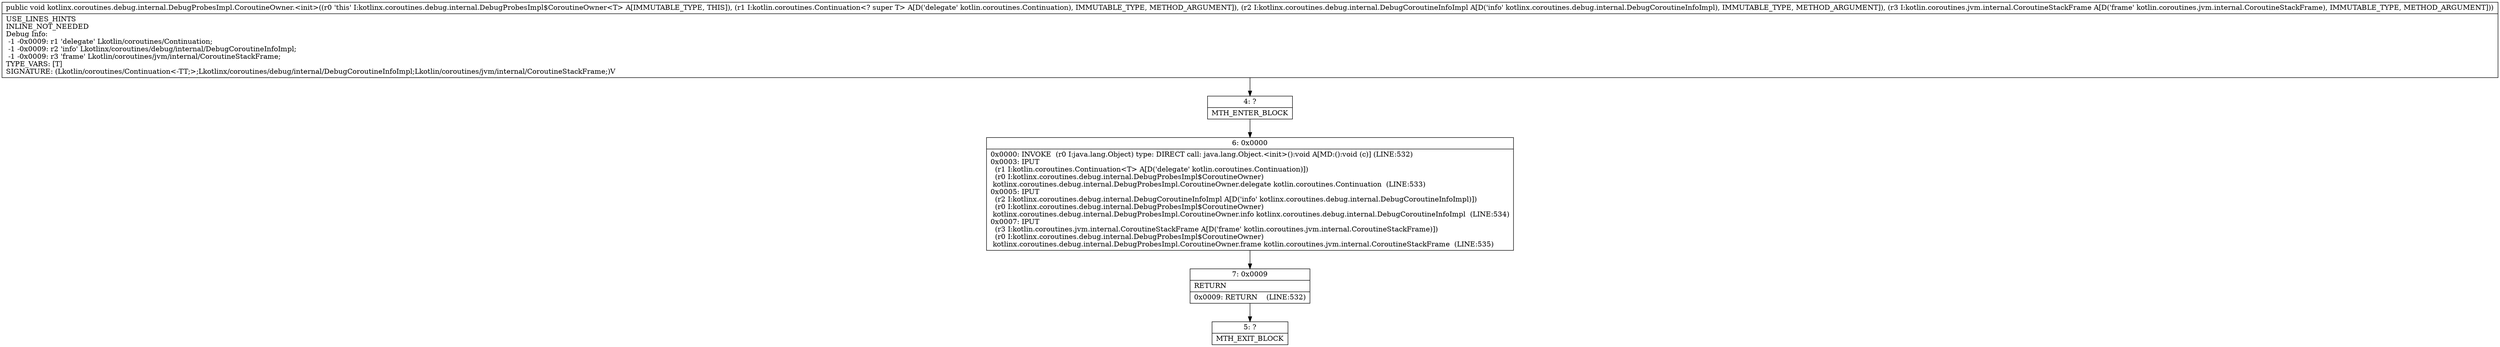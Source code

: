 digraph "CFG forkotlinx.coroutines.debug.internal.DebugProbesImpl.CoroutineOwner.\<init\>(Lkotlin\/coroutines\/Continuation;Lkotlinx\/coroutines\/debug\/internal\/DebugCoroutineInfoImpl;Lkotlin\/coroutines\/jvm\/internal\/CoroutineStackFrame;)V" {
Node_4 [shape=record,label="{4\:\ ?|MTH_ENTER_BLOCK\l}"];
Node_6 [shape=record,label="{6\:\ 0x0000|0x0000: INVOKE  (r0 I:java.lang.Object) type: DIRECT call: java.lang.Object.\<init\>():void A[MD:():void (c)] (LINE:532)\l0x0003: IPUT  \l  (r1 I:kotlin.coroutines.Continuation\<T\> A[D('delegate' kotlin.coroutines.Continuation)])\l  (r0 I:kotlinx.coroutines.debug.internal.DebugProbesImpl$CoroutineOwner)\l kotlinx.coroutines.debug.internal.DebugProbesImpl.CoroutineOwner.delegate kotlin.coroutines.Continuation  (LINE:533)\l0x0005: IPUT  \l  (r2 I:kotlinx.coroutines.debug.internal.DebugCoroutineInfoImpl A[D('info' kotlinx.coroutines.debug.internal.DebugCoroutineInfoImpl)])\l  (r0 I:kotlinx.coroutines.debug.internal.DebugProbesImpl$CoroutineOwner)\l kotlinx.coroutines.debug.internal.DebugProbesImpl.CoroutineOwner.info kotlinx.coroutines.debug.internal.DebugCoroutineInfoImpl  (LINE:534)\l0x0007: IPUT  \l  (r3 I:kotlin.coroutines.jvm.internal.CoroutineStackFrame A[D('frame' kotlin.coroutines.jvm.internal.CoroutineStackFrame)])\l  (r0 I:kotlinx.coroutines.debug.internal.DebugProbesImpl$CoroutineOwner)\l kotlinx.coroutines.debug.internal.DebugProbesImpl.CoroutineOwner.frame kotlin.coroutines.jvm.internal.CoroutineStackFrame  (LINE:535)\l}"];
Node_7 [shape=record,label="{7\:\ 0x0009|RETURN\l|0x0009: RETURN    (LINE:532)\l}"];
Node_5 [shape=record,label="{5\:\ ?|MTH_EXIT_BLOCK\l}"];
MethodNode[shape=record,label="{public void kotlinx.coroutines.debug.internal.DebugProbesImpl.CoroutineOwner.\<init\>((r0 'this' I:kotlinx.coroutines.debug.internal.DebugProbesImpl$CoroutineOwner\<T\> A[IMMUTABLE_TYPE, THIS]), (r1 I:kotlin.coroutines.Continuation\<? super T\> A[D('delegate' kotlin.coroutines.Continuation), IMMUTABLE_TYPE, METHOD_ARGUMENT]), (r2 I:kotlinx.coroutines.debug.internal.DebugCoroutineInfoImpl A[D('info' kotlinx.coroutines.debug.internal.DebugCoroutineInfoImpl), IMMUTABLE_TYPE, METHOD_ARGUMENT]), (r3 I:kotlin.coroutines.jvm.internal.CoroutineStackFrame A[D('frame' kotlin.coroutines.jvm.internal.CoroutineStackFrame), IMMUTABLE_TYPE, METHOD_ARGUMENT]))  | USE_LINES_HINTS\lINLINE_NOT_NEEDED\lDebug Info:\l  \-1 \-0x0009: r1 'delegate' Lkotlin\/coroutines\/Continuation;\l  \-1 \-0x0009: r2 'info' Lkotlinx\/coroutines\/debug\/internal\/DebugCoroutineInfoImpl;\l  \-1 \-0x0009: r3 'frame' Lkotlin\/coroutines\/jvm\/internal\/CoroutineStackFrame;\lTYPE_VARS: [T]\lSIGNATURE: (Lkotlin\/coroutines\/Continuation\<\-TT;\>;Lkotlinx\/coroutines\/debug\/internal\/DebugCoroutineInfoImpl;Lkotlin\/coroutines\/jvm\/internal\/CoroutineStackFrame;)V\l}"];
MethodNode -> Node_4;Node_4 -> Node_6;
Node_6 -> Node_7;
Node_7 -> Node_5;
}

